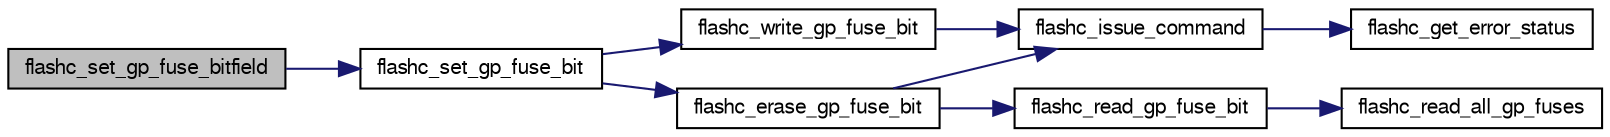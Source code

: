 digraph G
{
  edge [fontname="FreeSans",fontsize="10",labelfontname="FreeSans",labelfontsize="10"];
  node [fontname="FreeSans",fontsize="10",shape=record];
  rankdir=LR;
  Node1 [label="flashc_set_gp_fuse_bitfield",height=0.2,width=0.4,color="black", fillcolor="grey75", style="filled" fontcolor="black"];
  Node1 -> Node2 [color="midnightblue",fontsize="10",style="solid",fontname="FreeSans"];
  Node2 [label="flashc_set_gp_fuse_bit",height=0.2,width=0.4,color="black", fillcolor="white", style="filled",URL="$a00022.html#a5c5442a988c608baea0d1c0b841badca",tooltip="Sets a general-purpose fuse bit with the appropriate erase and write operations."];
  Node2 -> Node3 [color="midnightblue",fontsize="10",style="solid",fontname="FreeSans"];
  Node3 [label="flashc_erase_gp_fuse_bit",height=0.2,width=0.4,color="black", fillcolor="white", style="filled",URL="$a00022.html#a3d3494ba9bfe90893f65d2d3d90ab088",tooltip="Erases a general-purpose fuse bit."];
  Node3 -> Node4 [color="midnightblue",fontsize="10",style="solid",fontname="FreeSans"];
  Node4 [label="flashc_issue_command",height=0.2,width=0.4,color="black", fillcolor="white", style="filled",URL="$a00022.html#a8045c427c32cf3617e861067d76c9c11",tooltip="Issues a FLASHC command."];
  Node4 -> Node5 [color="midnightblue",fontsize="10",style="solid",fontname="FreeSans"];
  Node5 [label="flashc_get_error_status",height=0.2,width=0.4,color="black", fillcolor="white", style="filled",URL="$a00022.html#ae7d38c60001d5d8d00363a6cb07f89f0",tooltip="Gets the error status of the FLASHC."];
  Node3 -> Node6 [color="midnightblue",fontsize="10",style="solid",fontname="FreeSans"];
  Node6 [label="flashc_read_gp_fuse_bit",height=0.2,width=0.4,color="black", fillcolor="white", style="filled",URL="$a00022.html#ae6203d2e69ff15d59366c28bf8e26a7e",tooltip="Reads a general-purpose fuse bit."];
  Node6 -> Node7 [color="midnightblue",fontsize="10",style="solid",fontname="FreeSans"];
  Node7 [label="flashc_read_all_gp_fuses",height=0.2,width=0.4,color="black", fillcolor="white", style="filled",URL="$a00022.html#a08124caa02942b5fa1d370a81a84dfb5",tooltip="Reads all general-purpose fuses."];
  Node2 -> Node8 [color="midnightblue",fontsize="10",style="solid",fontname="FreeSans"];
  Node8 [label="flashc_write_gp_fuse_bit",height=0.2,width=0.4,color="black", fillcolor="white", style="filled",URL="$a00022.html#a52f9456a7effcc28290c3139f7d54bfc",tooltip="Writes a general-purpose fuse bit."];
  Node8 -> Node4 [color="midnightblue",fontsize="10",style="solid",fontname="FreeSans"];
}
